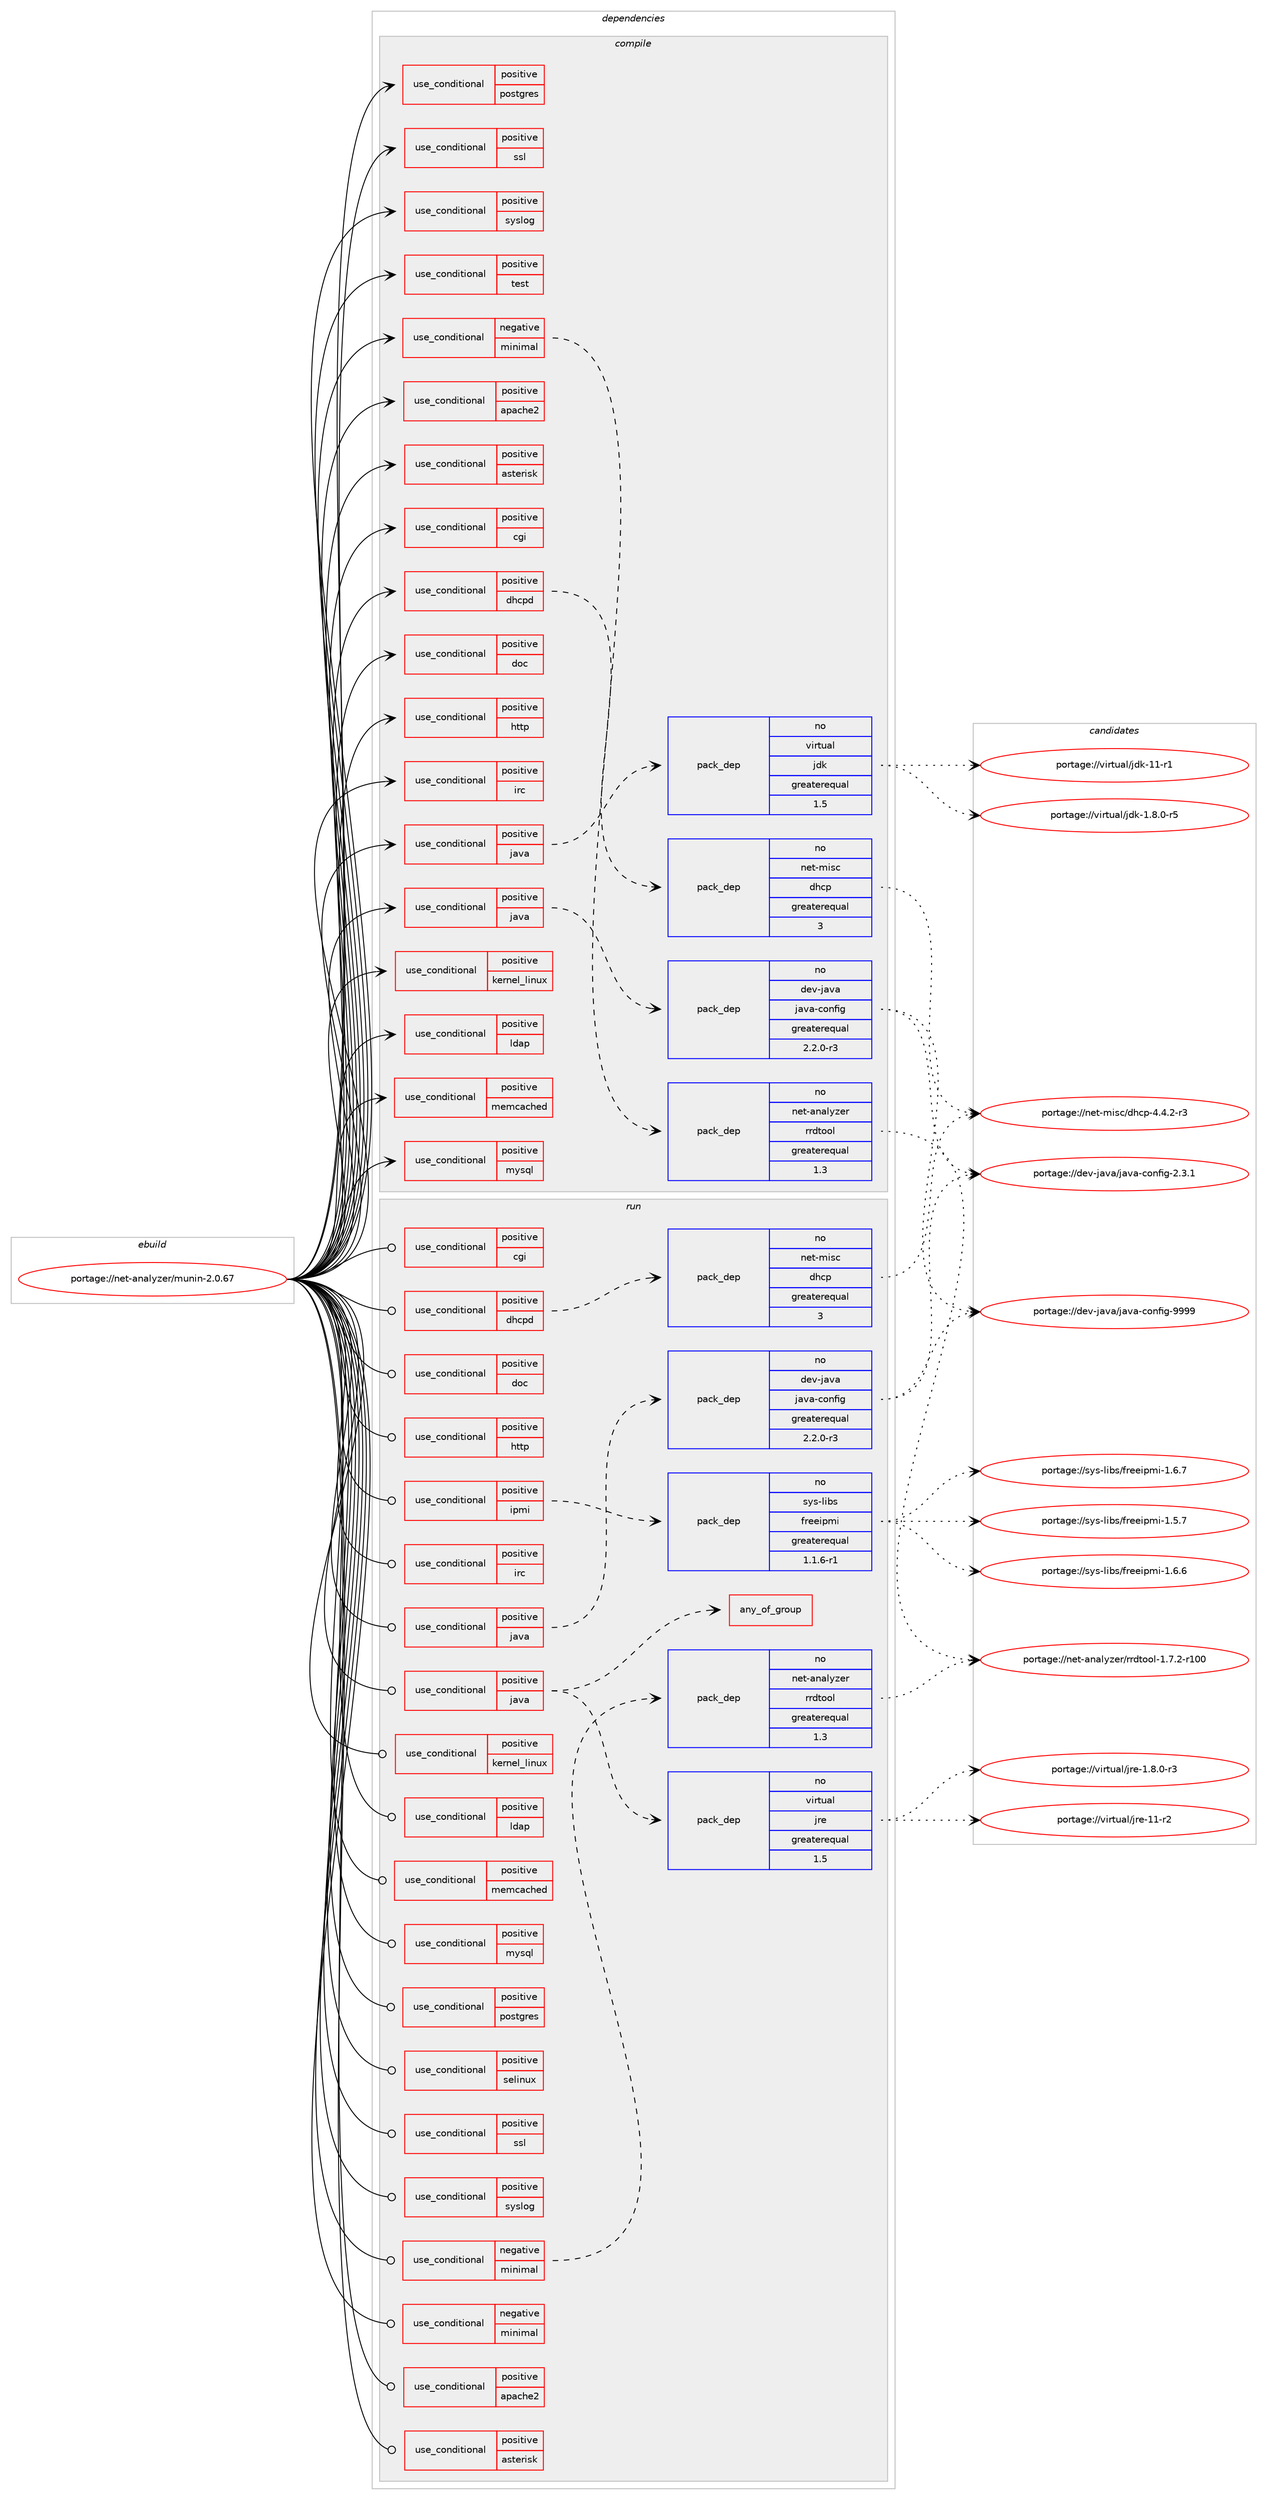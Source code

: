 digraph prolog {

# *************
# Graph options
# *************

newrank=true;
concentrate=true;
compound=true;
graph [rankdir=LR,fontname=Helvetica,fontsize=10,ranksep=1.5];#, ranksep=2.5, nodesep=0.2];
edge  [arrowhead=vee];
node  [fontname=Helvetica,fontsize=10];

# **********
# The ebuild
# **********

subgraph cluster_leftcol {
color=gray;
label=<<i>ebuild</i>>;
id [label="portage://net-analyzer/munin-2.0.67", color=red, width=4, href="../net-analyzer/munin-2.0.67.svg"];
}

# ****************
# The dependencies
# ****************

subgraph cluster_midcol {
color=gray;
label=<<i>dependencies</i>>;
subgraph cluster_compile {
fillcolor="#eeeeee";
style=filled;
label=<<i>compile</i>>;
subgraph cond13 {
dependency13 [label=<<TABLE BORDER="0" CELLBORDER="1" CELLSPACING="0" CELLPADDING="4"><TR><TD ROWSPAN="3" CELLPADDING="10">use_conditional</TD></TR><TR><TD>negative</TD></TR><TR><TD>minimal</TD></TR></TABLE>>, shape=none, color=red];
# *** BEGIN UNKNOWN DEPENDENCY TYPE (TODO) ***
# dependency13 -> package_dependency(portage://net-analyzer/munin-2.0.67,install,no,dev-perl,HTML-Template,none,[,,],[],[])
# *** END UNKNOWN DEPENDENCY TYPE (TODO) ***

# *** BEGIN UNKNOWN DEPENDENCY TYPE (TODO) ***
# dependency13 -> package_dependency(portage://net-analyzer/munin-2.0.67,install,no,dev-perl,IO-Socket-INET6,none,[,,],[],[])
# *** END UNKNOWN DEPENDENCY TYPE (TODO) ***

# *** BEGIN UNKNOWN DEPENDENCY TYPE (TODO) ***
# dependency13 -> package_dependency(portage://net-analyzer/munin-2.0.67,install,no,dev-perl,URI,none,[,,],[],[])
# *** END UNKNOWN DEPENDENCY TYPE (TODO) ***

subgraph pack1 {
dependency14 [label=<<TABLE BORDER="0" CELLBORDER="1" CELLSPACING="0" CELLPADDING="4" WIDTH="220"><TR><TD ROWSPAN="6" CELLPADDING="30">pack_dep</TD></TR><TR><TD WIDTH="110">no</TD></TR><TR><TD>net-analyzer</TD></TR><TR><TD>rrdtool</TD></TR><TR><TD>greaterequal</TD></TR><TR><TD>1.3</TD></TR></TABLE>>, shape=none, color=blue];
}
dependency13:e -> dependency14:w [weight=20,style="dashed",arrowhead="vee"];
# *** BEGIN UNKNOWN DEPENDENCY TYPE (TODO) ***
# dependency13 -> package_dependency(portage://net-analyzer/munin-2.0.67,install,no,virtual,ssh,none,[,,],[],[])
# *** END UNKNOWN DEPENDENCY TYPE (TODO) ***

}
id:e -> dependency13:w [weight=20,style="solid",arrowhead="vee"];
subgraph cond14 {
dependency15 [label=<<TABLE BORDER="0" CELLBORDER="1" CELLSPACING="0" CELLPADDING="4"><TR><TD ROWSPAN="3" CELLPADDING="10">use_conditional</TD></TR><TR><TD>positive</TD></TR><TR><TD>apache2</TD></TR></TABLE>>, shape=none, color=red];
# *** BEGIN UNKNOWN DEPENDENCY TYPE (TODO) ***
# dependency15 -> package_dependency(portage://net-analyzer/munin-2.0.67,install,no,www-servers,apache,none,[,,],[],[use(enable(apache2_modules_cgi),none),use(enable(apache2_modules_cgid),none),use(enable(apache2_modules_rewrite),none)])
# *** END UNKNOWN DEPENDENCY TYPE (TODO) ***

}
id:e -> dependency15:w [weight=20,style="solid",arrowhead="vee"];
subgraph cond15 {
dependency16 [label=<<TABLE BORDER="0" CELLBORDER="1" CELLSPACING="0" CELLPADDING="4"><TR><TD ROWSPAN="3" CELLPADDING="10">use_conditional</TD></TR><TR><TD>positive</TD></TR><TR><TD>asterisk</TD></TR></TABLE>>, shape=none, color=red];
# *** BEGIN UNKNOWN DEPENDENCY TYPE (TODO) ***
# dependency16 -> package_dependency(portage://net-analyzer/munin-2.0.67,install,no,dev-perl,Net-Telnet,none,[,,],[],[])
# *** END UNKNOWN DEPENDENCY TYPE (TODO) ***

}
id:e -> dependency16:w [weight=20,style="solid",arrowhead="vee"];
subgraph cond16 {
dependency17 [label=<<TABLE BORDER="0" CELLBORDER="1" CELLSPACING="0" CELLPADDING="4"><TR><TD ROWSPAN="3" CELLPADDING="10">use_conditional</TD></TR><TR><TD>positive</TD></TR><TR><TD>cgi</TD></TR></TABLE>>, shape=none, color=red];
# *** BEGIN UNKNOWN DEPENDENCY TYPE (TODO) ***
# dependency17 -> package_dependency(portage://net-analyzer/munin-2.0.67,install,no,dev-perl,FCGI,none,[,,],[],[])
# *** END UNKNOWN DEPENDENCY TYPE (TODO) ***

# *** BEGIN UNKNOWN DEPENDENCY TYPE (TODO) ***
# dependency17 -> package_dependency(portage://net-analyzer/munin-2.0.67,install,no,dev-perl,CGI-Fast,none,[,,],[],[])
# *** END UNKNOWN DEPENDENCY TYPE (TODO) ***

}
id:e -> dependency17:w [weight=20,style="solid",arrowhead="vee"];
subgraph cond17 {
dependency18 [label=<<TABLE BORDER="0" CELLBORDER="1" CELLSPACING="0" CELLPADDING="4"><TR><TD ROWSPAN="3" CELLPADDING="10">use_conditional</TD></TR><TR><TD>positive</TD></TR><TR><TD>dhcpd</TD></TR></TABLE>>, shape=none, color=red];
subgraph pack2 {
dependency19 [label=<<TABLE BORDER="0" CELLBORDER="1" CELLSPACING="0" CELLPADDING="4" WIDTH="220"><TR><TD ROWSPAN="6" CELLPADDING="30">pack_dep</TD></TR><TR><TD WIDTH="110">no</TD></TR><TR><TD>net-misc</TD></TR><TR><TD>dhcp</TD></TR><TR><TD>greaterequal</TD></TR><TR><TD>3</TD></TR></TABLE>>, shape=none, color=blue];
}
dependency18:e -> dependency19:w [weight=20,style="dashed",arrowhead="vee"];
# *** BEGIN UNKNOWN DEPENDENCY TYPE (TODO) ***
# dependency18 -> package_dependency(portage://net-analyzer/munin-2.0.67,install,no,dev-perl,Net-IP,none,[,,],[],[])
# *** END UNKNOWN DEPENDENCY TYPE (TODO) ***

# *** BEGIN UNKNOWN DEPENDENCY TYPE (TODO) ***
# dependency18 -> package_dependency(portage://net-analyzer/munin-2.0.67,install,no,dev-perl,HTTP-Date,none,[,,],[],[])
# *** END UNKNOWN DEPENDENCY TYPE (TODO) ***

}
id:e -> dependency18:w [weight=20,style="solid",arrowhead="vee"];
subgraph cond18 {
dependency20 [label=<<TABLE BORDER="0" CELLBORDER="1" CELLSPACING="0" CELLPADDING="4"><TR><TD ROWSPAN="3" CELLPADDING="10">use_conditional</TD></TR><TR><TD>positive</TD></TR><TR><TD>doc</TD></TR></TABLE>>, shape=none, color=red];
# *** BEGIN UNKNOWN DEPENDENCY TYPE (TODO) ***
# dependency20 -> package_dependency(portage://net-analyzer/munin-2.0.67,install,no,dev-python,sphinx,none,[,,],[],[])
# *** END UNKNOWN DEPENDENCY TYPE (TODO) ***

}
id:e -> dependency20:w [weight=20,style="solid",arrowhead="vee"];
subgraph cond19 {
dependency21 [label=<<TABLE BORDER="0" CELLBORDER="1" CELLSPACING="0" CELLPADDING="4"><TR><TD ROWSPAN="3" CELLPADDING="10">use_conditional</TD></TR><TR><TD>positive</TD></TR><TR><TD>http</TD></TR></TABLE>>, shape=none, color=red];
# *** BEGIN UNKNOWN DEPENDENCY TYPE (TODO) ***
# dependency21 -> package_dependency(portage://net-analyzer/munin-2.0.67,install,no,dev-perl,libwww-perl,none,[,,],[],[])
# *** END UNKNOWN DEPENDENCY TYPE (TODO) ***

}
id:e -> dependency21:w [weight=20,style="solid",arrowhead="vee"];
subgraph cond20 {
dependency22 [label=<<TABLE BORDER="0" CELLBORDER="1" CELLSPACING="0" CELLPADDING="4"><TR><TD ROWSPAN="3" CELLPADDING="10">use_conditional</TD></TR><TR><TD>positive</TD></TR><TR><TD>irc</TD></TR></TABLE>>, shape=none, color=red];
# *** BEGIN UNKNOWN DEPENDENCY TYPE (TODO) ***
# dependency22 -> package_dependency(portage://net-analyzer/munin-2.0.67,install,no,dev-perl,Net-IRC,none,[,,],[],[])
# *** END UNKNOWN DEPENDENCY TYPE (TODO) ***

}
id:e -> dependency22:w [weight=20,style="solid",arrowhead="vee"];
subgraph cond21 {
dependency23 [label=<<TABLE BORDER="0" CELLBORDER="1" CELLSPACING="0" CELLPADDING="4"><TR><TD ROWSPAN="3" CELLPADDING="10">use_conditional</TD></TR><TR><TD>positive</TD></TR><TR><TD>java</TD></TR></TABLE>>, shape=none, color=red];
subgraph pack3 {
dependency24 [label=<<TABLE BORDER="0" CELLBORDER="1" CELLSPACING="0" CELLPADDING="4" WIDTH="220"><TR><TD ROWSPAN="6" CELLPADDING="30">pack_dep</TD></TR><TR><TD WIDTH="110">no</TD></TR><TR><TD>dev-java</TD></TR><TR><TD>java-config</TD></TR><TR><TD>greaterequal</TD></TR><TR><TD>2.2.0-r3</TD></TR></TABLE>>, shape=none, color=blue];
}
dependency23:e -> dependency24:w [weight=20,style="dashed",arrowhead="vee"];
}
id:e -> dependency23:w [weight=20,style="solid",arrowhead="vee"];
subgraph cond22 {
dependency25 [label=<<TABLE BORDER="0" CELLBORDER="1" CELLSPACING="0" CELLPADDING="4"><TR><TD ROWSPAN="3" CELLPADDING="10">use_conditional</TD></TR><TR><TD>positive</TD></TR><TR><TD>java</TD></TR></TABLE>>, shape=none, color=red];
subgraph pack4 {
dependency26 [label=<<TABLE BORDER="0" CELLBORDER="1" CELLSPACING="0" CELLPADDING="4" WIDTH="220"><TR><TD ROWSPAN="6" CELLPADDING="30">pack_dep</TD></TR><TR><TD WIDTH="110">no</TD></TR><TR><TD>virtual</TD></TR><TR><TD>jdk</TD></TR><TR><TD>greaterequal</TD></TR><TR><TD>1.5</TD></TR></TABLE>>, shape=none, color=blue];
}
dependency25:e -> dependency26:w [weight=20,style="dashed",arrowhead="vee"];
}
id:e -> dependency25:w [weight=20,style="solid",arrowhead="vee"];
subgraph cond23 {
dependency27 [label=<<TABLE BORDER="0" CELLBORDER="1" CELLSPACING="0" CELLPADDING="4"><TR><TD ROWSPAN="3" CELLPADDING="10">use_conditional</TD></TR><TR><TD>positive</TD></TR><TR><TD>kernel_linux</TD></TR></TABLE>>, shape=none, color=red];
# *** BEGIN UNKNOWN DEPENDENCY TYPE (TODO) ***
# dependency27 -> package_dependency(portage://net-analyzer/munin-2.0.67,install,no,sys-process,procps,none,[,,],[],[])
# *** END UNKNOWN DEPENDENCY TYPE (TODO) ***

}
id:e -> dependency27:w [weight=20,style="solid",arrowhead="vee"];
subgraph cond24 {
dependency28 [label=<<TABLE BORDER="0" CELLBORDER="1" CELLSPACING="0" CELLPADDING="4"><TR><TD ROWSPAN="3" CELLPADDING="10">use_conditional</TD></TR><TR><TD>positive</TD></TR><TR><TD>ldap</TD></TR></TABLE>>, shape=none, color=red];
# *** BEGIN UNKNOWN DEPENDENCY TYPE (TODO) ***
# dependency28 -> package_dependency(portage://net-analyzer/munin-2.0.67,install,no,dev-perl,perl-ldap,none,[,,],[],[])
# *** END UNKNOWN DEPENDENCY TYPE (TODO) ***

}
id:e -> dependency28:w [weight=20,style="solid",arrowhead="vee"];
subgraph cond25 {
dependency29 [label=<<TABLE BORDER="0" CELLBORDER="1" CELLSPACING="0" CELLPADDING="4"><TR><TD ROWSPAN="3" CELLPADDING="10">use_conditional</TD></TR><TR><TD>positive</TD></TR><TR><TD>memcached</TD></TR></TABLE>>, shape=none, color=red];
# *** BEGIN UNKNOWN DEPENDENCY TYPE (TODO) ***
# dependency29 -> package_dependency(portage://net-analyzer/munin-2.0.67,install,no,dev-perl,Cache-Memcached,none,[,,],[],[])
# *** END UNKNOWN DEPENDENCY TYPE (TODO) ***

}
id:e -> dependency29:w [weight=20,style="solid",arrowhead="vee"];
subgraph cond26 {
dependency30 [label=<<TABLE BORDER="0" CELLBORDER="1" CELLSPACING="0" CELLPADDING="4"><TR><TD ROWSPAN="3" CELLPADDING="10">use_conditional</TD></TR><TR><TD>positive</TD></TR><TR><TD>mysql</TD></TR></TABLE>>, shape=none, color=red];
# *** BEGIN UNKNOWN DEPENDENCY TYPE (TODO) ***
# dependency30 -> package_dependency(portage://net-analyzer/munin-2.0.67,install,no,virtual,mysql,none,[,,],[],[])
# *** END UNKNOWN DEPENDENCY TYPE (TODO) ***

# *** BEGIN UNKNOWN DEPENDENCY TYPE (TODO) ***
# dependency30 -> package_dependency(portage://net-analyzer/munin-2.0.67,install,no,dev-perl,Cache-Cache,none,[,,],[],[])
# *** END UNKNOWN DEPENDENCY TYPE (TODO) ***

# *** BEGIN UNKNOWN DEPENDENCY TYPE (TODO) ***
# dependency30 -> package_dependency(portage://net-analyzer/munin-2.0.67,install,no,dev-perl,DBD-mysql,none,[,,],[],[])
# *** END UNKNOWN DEPENDENCY TYPE (TODO) ***

}
id:e -> dependency30:w [weight=20,style="solid",arrowhead="vee"];
subgraph cond27 {
dependency31 [label=<<TABLE BORDER="0" CELLBORDER="1" CELLSPACING="0" CELLPADDING="4"><TR><TD ROWSPAN="3" CELLPADDING="10">use_conditional</TD></TR><TR><TD>positive</TD></TR><TR><TD>postgres</TD></TR></TABLE>>, shape=none, color=red];
# *** BEGIN UNKNOWN DEPENDENCY TYPE (TODO) ***
# dependency31 -> package_dependency(portage://net-analyzer/munin-2.0.67,install,no,dev-perl,DBD-Pg,none,[,,],[],[])
# *** END UNKNOWN DEPENDENCY TYPE (TODO) ***

# *** BEGIN UNKNOWN DEPENDENCY TYPE (TODO) ***
# dependency31 -> package_dependency(portage://net-analyzer/munin-2.0.67,install,no,dev-db,postgresql,none,[,,],any_different_slot,[])
# *** END UNKNOWN DEPENDENCY TYPE (TODO) ***

}
id:e -> dependency31:w [weight=20,style="solid",arrowhead="vee"];
subgraph cond28 {
dependency32 [label=<<TABLE BORDER="0" CELLBORDER="1" CELLSPACING="0" CELLPADDING="4"><TR><TD ROWSPAN="3" CELLPADDING="10">use_conditional</TD></TR><TR><TD>positive</TD></TR><TR><TD>ssl</TD></TR></TABLE>>, shape=none, color=red];
# *** BEGIN UNKNOWN DEPENDENCY TYPE (TODO) ***
# dependency32 -> package_dependency(portage://net-analyzer/munin-2.0.67,install,no,dev-perl,Net-SSLeay,none,[,,],[],[])
# *** END UNKNOWN DEPENDENCY TYPE (TODO) ***

}
id:e -> dependency32:w [weight=20,style="solid",arrowhead="vee"];
subgraph cond29 {
dependency33 [label=<<TABLE BORDER="0" CELLBORDER="1" CELLSPACING="0" CELLPADDING="4"><TR><TD ROWSPAN="3" CELLPADDING="10">use_conditional</TD></TR><TR><TD>positive</TD></TR><TR><TD>syslog</TD></TR></TABLE>>, shape=none, color=red];
# *** BEGIN UNKNOWN DEPENDENCY TYPE (TODO) ***
# dependency33 -> package_dependency(portage://net-analyzer/munin-2.0.67,install,no,virtual,perl-Sys-Syslog,none,[,,],[],[])
# *** END UNKNOWN DEPENDENCY TYPE (TODO) ***

}
id:e -> dependency33:w [weight=20,style="solid",arrowhead="vee"];
subgraph cond30 {
dependency34 [label=<<TABLE BORDER="0" CELLBORDER="1" CELLSPACING="0" CELLPADDING="4"><TR><TD ROWSPAN="3" CELLPADDING="10">use_conditional</TD></TR><TR><TD>positive</TD></TR><TR><TD>test</TD></TR></TABLE>>, shape=none, color=red];
# *** BEGIN UNKNOWN DEPENDENCY TYPE (TODO) ***
# dependency34 -> package_dependency(portage://net-analyzer/munin-2.0.67,install,no,dev-perl,Test-Deep,none,[,,],[],[])
# *** END UNKNOWN DEPENDENCY TYPE (TODO) ***

# *** BEGIN UNKNOWN DEPENDENCY TYPE (TODO) ***
# dependency34 -> package_dependency(portage://net-analyzer/munin-2.0.67,install,no,dev-perl,Test-Exception,none,[,,],[],[])
# *** END UNKNOWN DEPENDENCY TYPE (TODO) ***

# *** BEGIN UNKNOWN DEPENDENCY TYPE (TODO) ***
# dependency34 -> package_dependency(portage://net-analyzer/munin-2.0.67,install,no,dev-perl,Test-LongString,none,[,,],[],[])
# *** END UNKNOWN DEPENDENCY TYPE (TODO) ***

# *** BEGIN UNKNOWN DEPENDENCY TYPE (TODO) ***
# dependency34 -> package_dependency(portage://net-analyzer/munin-2.0.67,install,no,dev-perl,Test-Differences,none,[,,],[],[])
# *** END UNKNOWN DEPENDENCY TYPE (TODO) ***

# *** BEGIN UNKNOWN DEPENDENCY TYPE (TODO) ***
# dependency34 -> package_dependency(portage://net-analyzer/munin-2.0.67,install,no,dev-perl,Test-MockModule,none,[,,],[],[])
# *** END UNKNOWN DEPENDENCY TYPE (TODO) ***

# *** BEGIN UNKNOWN DEPENDENCY TYPE (TODO) ***
# dependency34 -> package_dependency(portage://net-analyzer/munin-2.0.67,install,no,dev-perl,Test-MockObject,none,[,,],[],[])
# *** END UNKNOWN DEPENDENCY TYPE (TODO) ***

# *** BEGIN UNKNOWN DEPENDENCY TYPE (TODO) ***
# dependency34 -> package_dependency(portage://net-analyzer/munin-2.0.67,install,no,dev-perl,File-Slurp,none,[,,],[],[])
# *** END UNKNOWN DEPENDENCY TYPE (TODO) ***

# *** BEGIN UNKNOWN DEPENDENCY TYPE (TODO) ***
# dependency34 -> package_dependency(portage://net-analyzer/munin-2.0.67,install,no,dev-perl,IO-stringy,none,[,,],[],[])
# *** END UNKNOWN DEPENDENCY TYPE (TODO) ***

# *** BEGIN UNKNOWN DEPENDENCY TYPE (TODO) ***
# dependency34 -> package_dependency(portage://net-analyzer/munin-2.0.67,install,no,dev-perl,IO-Socket-INET6,none,[,,],[],[])
# *** END UNKNOWN DEPENDENCY TYPE (TODO) ***

}
id:e -> dependency34:w [weight=20,style="solid",arrowhead="vee"];
# *** BEGIN UNKNOWN DEPENDENCY TYPE (TODO) ***
# id -> package_dependency(portage://net-analyzer/munin-2.0.67,install,no,acct-group,munin,none,[,,],[],[])
# *** END UNKNOWN DEPENDENCY TYPE (TODO) ***

# *** BEGIN UNKNOWN DEPENDENCY TYPE (TODO) ***
# id -> package_dependency(portage://net-analyzer/munin-2.0.67,install,no,acct-user,munin,none,[,,],[],[])
# *** END UNKNOWN DEPENDENCY TYPE (TODO) ***

# *** BEGIN UNKNOWN DEPENDENCY TYPE (TODO) ***
# id -> package_dependency(portage://net-analyzer/munin-2.0.67,install,no,acct-user,munin-async,none,[,,],[],[])
# *** END UNKNOWN DEPENDENCY TYPE (TODO) ***

# *** BEGIN UNKNOWN DEPENDENCY TYPE (TODO) ***
# id -> package_dependency(portage://net-analyzer/munin-2.0.67,install,no,dev-lang,perl,none,[,,],any_same_slot,[use(enable(berkdb),none)])
# *** END UNKNOWN DEPENDENCY TYPE (TODO) ***

# *** BEGIN UNKNOWN DEPENDENCY TYPE (TODO) ***
# id -> package_dependency(portage://net-analyzer/munin-2.0.67,install,no,dev-perl,DBI,none,[,,],[],[])
# *** END UNKNOWN DEPENDENCY TYPE (TODO) ***

# *** BEGIN UNKNOWN DEPENDENCY TYPE (TODO) ***
# id -> package_dependency(portage://net-analyzer/munin-2.0.67,install,no,dev-perl,Date-Manip,none,[,,],[],[])
# *** END UNKNOWN DEPENDENCY TYPE (TODO) ***

# *** BEGIN UNKNOWN DEPENDENCY TYPE (TODO) ***
# id -> package_dependency(portage://net-analyzer/munin-2.0.67,install,no,dev-perl,File-Copy-Recursive,none,[,,],[],[])
# *** END UNKNOWN DEPENDENCY TYPE (TODO) ***

# *** BEGIN UNKNOWN DEPENDENCY TYPE (TODO) ***
# id -> package_dependency(portage://net-analyzer/munin-2.0.67,install,no,dev-perl,List-MoreUtils,none,[,,],[],[])
# *** END UNKNOWN DEPENDENCY TYPE (TODO) ***

# *** BEGIN UNKNOWN DEPENDENCY TYPE (TODO) ***
# id -> package_dependency(portage://net-analyzer/munin-2.0.67,install,no,dev-perl,Log-Log4perl,none,[,,],[],[])
# *** END UNKNOWN DEPENDENCY TYPE (TODO) ***

# *** BEGIN UNKNOWN DEPENDENCY TYPE (TODO) ***
# id -> package_dependency(portage://net-analyzer/munin-2.0.67,install,no,dev-perl,Module-Build,none,[,,],[],[])
# *** END UNKNOWN DEPENDENCY TYPE (TODO) ***

# *** BEGIN UNKNOWN DEPENDENCY TYPE (TODO) ***
# id -> package_dependency(portage://net-analyzer/munin-2.0.67,install,no,dev-perl,Net-CIDR,none,[,,],[],[])
# *** END UNKNOWN DEPENDENCY TYPE (TODO) ***

# *** BEGIN UNKNOWN DEPENDENCY TYPE (TODO) ***
# id -> package_dependency(portage://net-analyzer/munin-2.0.67,install,no,dev-perl,Net-DNS,none,[,,],[],[])
# *** END UNKNOWN DEPENDENCY TYPE (TODO) ***

# *** BEGIN UNKNOWN DEPENDENCY TYPE (TODO) ***
# id -> package_dependency(portage://net-analyzer/munin-2.0.67,install,no,dev-perl,Net-Netmask,none,[,,],[],[])
# *** END UNKNOWN DEPENDENCY TYPE (TODO) ***

# *** BEGIN UNKNOWN DEPENDENCY TYPE (TODO) ***
# id -> package_dependency(portage://net-analyzer/munin-2.0.67,install,no,dev-perl,Net-SNMP,none,[,,],[],[])
# *** END UNKNOWN DEPENDENCY TYPE (TODO) ***

# *** BEGIN UNKNOWN DEPENDENCY TYPE (TODO) ***
# id -> package_dependency(portage://net-analyzer/munin-2.0.67,install,no,dev-perl,Net-Server,none,[,,],[],[use(optenable(ipv6),negative)])
# *** END UNKNOWN DEPENDENCY TYPE (TODO) ***

# *** BEGIN UNKNOWN DEPENDENCY TYPE (TODO) ***
# id -> package_dependency(portage://net-analyzer/munin-2.0.67,install,no,virtual,perl-Digest-MD5,none,[,,],[],[])
# *** END UNKNOWN DEPENDENCY TYPE (TODO) ***

# *** BEGIN UNKNOWN DEPENDENCY TYPE (TODO) ***
# id -> package_dependency(portage://net-analyzer/munin-2.0.67,install,no,virtual,perl-Getopt-Long,none,[,,],[],[])
# *** END UNKNOWN DEPENDENCY TYPE (TODO) ***

# *** BEGIN UNKNOWN DEPENDENCY TYPE (TODO) ***
# id -> package_dependency(portage://net-analyzer/munin-2.0.67,install,no,virtual,perl-MIME-Base64,none,[,,],[],[])
# *** END UNKNOWN DEPENDENCY TYPE (TODO) ***

# *** BEGIN UNKNOWN DEPENDENCY TYPE (TODO) ***
# id -> package_dependency(portage://net-analyzer/munin-2.0.67,install,no,virtual,perl-Storable,none,[,,],[],[])
# *** END UNKNOWN DEPENDENCY TYPE (TODO) ***

# *** BEGIN UNKNOWN DEPENDENCY TYPE (TODO) ***
# id -> package_dependency(portage://net-analyzer/munin-2.0.67,install,no,virtual,perl-Text-Balanced,none,[,,],[],[])
# *** END UNKNOWN DEPENDENCY TYPE (TODO) ***

# *** BEGIN UNKNOWN DEPENDENCY TYPE (TODO) ***
# id -> package_dependency(portage://net-analyzer/munin-2.0.67,install,no,virtual,perl-Time-HiRes,none,[,,],[],[])
# *** END UNKNOWN DEPENDENCY TYPE (TODO) ***

}
subgraph cluster_compileandrun {
fillcolor="#eeeeee";
style=filled;
label=<<i>compile and run</i>>;
}
subgraph cluster_run {
fillcolor="#eeeeee";
style=filled;
label=<<i>run</i>>;
subgraph cond31 {
dependency35 [label=<<TABLE BORDER="0" CELLBORDER="1" CELLSPACING="0" CELLPADDING="4"><TR><TD ROWSPAN="3" CELLPADDING="10">use_conditional</TD></TR><TR><TD>negative</TD></TR><TR><TD>minimal</TD></TR></TABLE>>, shape=none, color=red];
# *** BEGIN UNKNOWN DEPENDENCY TYPE (TODO) ***
# dependency35 -> package_dependency(portage://net-analyzer/munin-2.0.67,run,no,dev-perl,HTML-Template,none,[,,],[],[])
# *** END UNKNOWN DEPENDENCY TYPE (TODO) ***

# *** BEGIN UNKNOWN DEPENDENCY TYPE (TODO) ***
# dependency35 -> package_dependency(portage://net-analyzer/munin-2.0.67,run,no,dev-perl,IO-Socket-INET6,none,[,,],[],[])
# *** END UNKNOWN DEPENDENCY TYPE (TODO) ***

# *** BEGIN UNKNOWN DEPENDENCY TYPE (TODO) ***
# dependency35 -> package_dependency(portage://net-analyzer/munin-2.0.67,run,no,dev-perl,URI,none,[,,],[],[])
# *** END UNKNOWN DEPENDENCY TYPE (TODO) ***

subgraph pack5 {
dependency36 [label=<<TABLE BORDER="0" CELLBORDER="1" CELLSPACING="0" CELLPADDING="4" WIDTH="220"><TR><TD ROWSPAN="6" CELLPADDING="30">pack_dep</TD></TR><TR><TD WIDTH="110">no</TD></TR><TR><TD>net-analyzer</TD></TR><TR><TD>rrdtool</TD></TR><TR><TD>greaterequal</TD></TR><TR><TD>1.3</TD></TR></TABLE>>, shape=none, color=blue];
}
dependency35:e -> dependency36:w [weight=20,style="dashed",arrowhead="vee"];
# *** BEGIN UNKNOWN DEPENDENCY TYPE (TODO) ***
# dependency35 -> package_dependency(portage://net-analyzer/munin-2.0.67,run,no,virtual,ssh,none,[,,],[],[])
# *** END UNKNOWN DEPENDENCY TYPE (TODO) ***

}
id:e -> dependency35:w [weight=20,style="solid",arrowhead="odot"];
subgraph cond32 {
dependency37 [label=<<TABLE BORDER="0" CELLBORDER="1" CELLSPACING="0" CELLPADDING="4"><TR><TD ROWSPAN="3" CELLPADDING="10">use_conditional</TD></TR><TR><TD>negative</TD></TR><TR><TD>minimal</TD></TR></TABLE>>, shape=none, color=red];
# *** BEGIN UNKNOWN DEPENDENCY TYPE (TODO) ***
# dependency37 -> package_dependency(portage://net-analyzer/munin-2.0.67,run,no,virtual,cron,none,[,,],[],[])
# *** END UNKNOWN DEPENDENCY TYPE (TODO) ***

# *** BEGIN UNKNOWN DEPENDENCY TYPE (TODO) ***
# dependency37 -> package_dependency(portage://net-analyzer/munin-2.0.67,run,no,media-fonts,dejavu,none,[,,],[],[])
# *** END UNKNOWN DEPENDENCY TYPE (TODO) ***

}
id:e -> dependency37:w [weight=20,style="solid",arrowhead="odot"];
subgraph cond33 {
dependency38 [label=<<TABLE BORDER="0" CELLBORDER="1" CELLSPACING="0" CELLPADDING="4"><TR><TD ROWSPAN="3" CELLPADDING="10">use_conditional</TD></TR><TR><TD>positive</TD></TR><TR><TD>apache2</TD></TR></TABLE>>, shape=none, color=red];
# *** BEGIN UNKNOWN DEPENDENCY TYPE (TODO) ***
# dependency38 -> package_dependency(portage://net-analyzer/munin-2.0.67,run,no,www-servers,apache,none,[,,],[],[use(enable(apache2_modules_cgi),none),use(enable(apache2_modules_cgid),none),use(enable(apache2_modules_rewrite),none)])
# *** END UNKNOWN DEPENDENCY TYPE (TODO) ***

}
id:e -> dependency38:w [weight=20,style="solid",arrowhead="odot"];
subgraph cond34 {
dependency39 [label=<<TABLE BORDER="0" CELLBORDER="1" CELLSPACING="0" CELLPADDING="4"><TR><TD ROWSPAN="3" CELLPADDING="10">use_conditional</TD></TR><TR><TD>positive</TD></TR><TR><TD>asterisk</TD></TR></TABLE>>, shape=none, color=red];
# *** BEGIN UNKNOWN DEPENDENCY TYPE (TODO) ***
# dependency39 -> package_dependency(portage://net-analyzer/munin-2.0.67,run,no,dev-perl,Net-Telnet,none,[,,],[],[])
# *** END UNKNOWN DEPENDENCY TYPE (TODO) ***

}
id:e -> dependency39:w [weight=20,style="solid",arrowhead="odot"];
subgraph cond35 {
dependency40 [label=<<TABLE BORDER="0" CELLBORDER="1" CELLSPACING="0" CELLPADDING="4"><TR><TD ROWSPAN="3" CELLPADDING="10">use_conditional</TD></TR><TR><TD>positive</TD></TR><TR><TD>cgi</TD></TR></TABLE>>, shape=none, color=red];
# *** BEGIN UNKNOWN DEPENDENCY TYPE (TODO) ***
# dependency40 -> package_dependency(portage://net-analyzer/munin-2.0.67,run,no,dev-perl,FCGI,none,[,,],[],[])
# *** END UNKNOWN DEPENDENCY TYPE (TODO) ***

# *** BEGIN UNKNOWN DEPENDENCY TYPE (TODO) ***
# dependency40 -> package_dependency(portage://net-analyzer/munin-2.0.67,run,no,dev-perl,CGI-Fast,none,[,,],[],[])
# *** END UNKNOWN DEPENDENCY TYPE (TODO) ***

}
id:e -> dependency40:w [weight=20,style="solid",arrowhead="odot"];
subgraph cond36 {
dependency41 [label=<<TABLE BORDER="0" CELLBORDER="1" CELLSPACING="0" CELLPADDING="4"><TR><TD ROWSPAN="3" CELLPADDING="10">use_conditional</TD></TR><TR><TD>positive</TD></TR><TR><TD>dhcpd</TD></TR></TABLE>>, shape=none, color=red];
subgraph pack6 {
dependency42 [label=<<TABLE BORDER="0" CELLBORDER="1" CELLSPACING="0" CELLPADDING="4" WIDTH="220"><TR><TD ROWSPAN="6" CELLPADDING="30">pack_dep</TD></TR><TR><TD WIDTH="110">no</TD></TR><TR><TD>net-misc</TD></TR><TR><TD>dhcp</TD></TR><TR><TD>greaterequal</TD></TR><TR><TD>3</TD></TR></TABLE>>, shape=none, color=blue];
}
dependency41:e -> dependency42:w [weight=20,style="dashed",arrowhead="vee"];
# *** BEGIN UNKNOWN DEPENDENCY TYPE (TODO) ***
# dependency41 -> package_dependency(portage://net-analyzer/munin-2.0.67,run,no,dev-perl,Net-IP,none,[,,],[],[])
# *** END UNKNOWN DEPENDENCY TYPE (TODO) ***

# *** BEGIN UNKNOWN DEPENDENCY TYPE (TODO) ***
# dependency41 -> package_dependency(portage://net-analyzer/munin-2.0.67,run,no,dev-perl,HTTP-Date,none,[,,],[],[])
# *** END UNKNOWN DEPENDENCY TYPE (TODO) ***

}
id:e -> dependency41:w [weight=20,style="solid",arrowhead="odot"];
subgraph cond37 {
dependency43 [label=<<TABLE BORDER="0" CELLBORDER="1" CELLSPACING="0" CELLPADDING="4"><TR><TD ROWSPAN="3" CELLPADDING="10">use_conditional</TD></TR><TR><TD>positive</TD></TR><TR><TD>doc</TD></TR></TABLE>>, shape=none, color=red];
# *** BEGIN UNKNOWN DEPENDENCY TYPE (TODO) ***
# dependency43 -> package_dependency(portage://net-analyzer/munin-2.0.67,run,no,dev-python,sphinx,none,[,,],[],[])
# *** END UNKNOWN DEPENDENCY TYPE (TODO) ***

}
id:e -> dependency43:w [weight=20,style="solid",arrowhead="odot"];
subgraph cond38 {
dependency44 [label=<<TABLE BORDER="0" CELLBORDER="1" CELLSPACING="0" CELLPADDING="4"><TR><TD ROWSPAN="3" CELLPADDING="10">use_conditional</TD></TR><TR><TD>positive</TD></TR><TR><TD>http</TD></TR></TABLE>>, shape=none, color=red];
# *** BEGIN UNKNOWN DEPENDENCY TYPE (TODO) ***
# dependency44 -> package_dependency(portage://net-analyzer/munin-2.0.67,run,no,dev-perl,libwww-perl,none,[,,],[],[])
# *** END UNKNOWN DEPENDENCY TYPE (TODO) ***

}
id:e -> dependency44:w [weight=20,style="solid",arrowhead="odot"];
subgraph cond39 {
dependency45 [label=<<TABLE BORDER="0" CELLBORDER="1" CELLSPACING="0" CELLPADDING="4"><TR><TD ROWSPAN="3" CELLPADDING="10">use_conditional</TD></TR><TR><TD>positive</TD></TR><TR><TD>ipmi</TD></TR></TABLE>>, shape=none, color=red];
subgraph pack7 {
dependency46 [label=<<TABLE BORDER="0" CELLBORDER="1" CELLSPACING="0" CELLPADDING="4" WIDTH="220"><TR><TD ROWSPAN="6" CELLPADDING="30">pack_dep</TD></TR><TR><TD WIDTH="110">no</TD></TR><TR><TD>sys-libs</TD></TR><TR><TD>freeipmi</TD></TR><TR><TD>greaterequal</TD></TR><TR><TD>1.1.6-r1</TD></TR></TABLE>>, shape=none, color=blue];
}
dependency45:e -> dependency46:w [weight=20,style="dashed",arrowhead="vee"];
}
id:e -> dependency45:w [weight=20,style="solid",arrowhead="odot"];
subgraph cond40 {
dependency47 [label=<<TABLE BORDER="0" CELLBORDER="1" CELLSPACING="0" CELLPADDING="4"><TR><TD ROWSPAN="3" CELLPADDING="10">use_conditional</TD></TR><TR><TD>positive</TD></TR><TR><TD>irc</TD></TR></TABLE>>, shape=none, color=red];
# *** BEGIN UNKNOWN DEPENDENCY TYPE (TODO) ***
# dependency47 -> package_dependency(portage://net-analyzer/munin-2.0.67,run,no,dev-perl,Net-IRC,none,[,,],[],[])
# *** END UNKNOWN DEPENDENCY TYPE (TODO) ***

}
id:e -> dependency47:w [weight=20,style="solid",arrowhead="odot"];
subgraph cond41 {
dependency48 [label=<<TABLE BORDER="0" CELLBORDER="1" CELLSPACING="0" CELLPADDING="4"><TR><TD ROWSPAN="3" CELLPADDING="10">use_conditional</TD></TR><TR><TD>positive</TD></TR><TR><TD>java</TD></TR></TABLE>>, shape=none, color=red];
subgraph pack8 {
dependency49 [label=<<TABLE BORDER="0" CELLBORDER="1" CELLSPACING="0" CELLPADDING="4" WIDTH="220"><TR><TD ROWSPAN="6" CELLPADDING="30">pack_dep</TD></TR><TR><TD WIDTH="110">no</TD></TR><TR><TD>dev-java</TD></TR><TR><TD>java-config</TD></TR><TR><TD>greaterequal</TD></TR><TR><TD>2.2.0-r3</TD></TR></TABLE>>, shape=none, color=blue];
}
dependency48:e -> dependency49:w [weight=20,style="dashed",arrowhead="vee"];
}
id:e -> dependency48:w [weight=20,style="solid",arrowhead="odot"];
subgraph cond42 {
dependency50 [label=<<TABLE BORDER="0" CELLBORDER="1" CELLSPACING="0" CELLPADDING="4"><TR><TD ROWSPAN="3" CELLPADDING="10">use_conditional</TD></TR><TR><TD>positive</TD></TR><TR><TD>java</TD></TR></TABLE>>, shape=none, color=red];
subgraph pack9 {
dependency51 [label=<<TABLE BORDER="0" CELLBORDER="1" CELLSPACING="0" CELLPADDING="4" WIDTH="220"><TR><TD ROWSPAN="6" CELLPADDING="30">pack_dep</TD></TR><TR><TD WIDTH="110">no</TD></TR><TR><TD>virtual</TD></TR><TR><TD>jre</TD></TR><TR><TD>greaterequal</TD></TR><TR><TD>1.5</TD></TR></TABLE>>, shape=none, color=blue];
}
dependency50:e -> dependency51:w [weight=20,style="dashed",arrowhead="vee"];
subgraph any1 {
dependency52 [label=<<TABLE BORDER="0" CELLBORDER="1" CELLSPACING="0" CELLPADDING="4"><TR><TD CELLPADDING="10">any_of_group</TD></TR></TABLE>>, shape=none, color=red];# *** BEGIN UNKNOWN DEPENDENCY TYPE (TODO) ***
# dependency52 -> package_dependency(portage://net-analyzer/munin-2.0.67,run,no,net-analyzer,netcat,none,[,,],[],[])
# *** END UNKNOWN DEPENDENCY TYPE (TODO) ***

# *** BEGIN UNKNOWN DEPENDENCY TYPE (TODO) ***
# dependency52 -> package_dependency(portage://net-analyzer/munin-2.0.67,run,no,net-analyzer,openbsd-netcat,none,[,,],[],[])
# *** END UNKNOWN DEPENDENCY TYPE (TODO) ***

}
dependency50:e -> dependency52:w [weight=20,style="dashed",arrowhead="vee"];
}
id:e -> dependency50:w [weight=20,style="solid",arrowhead="odot"];
subgraph cond43 {
dependency53 [label=<<TABLE BORDER="0" CELLBORDER="1" CELLSPACING="0" CELLPADDING="4"><TR><TD ROWSPAN="3" CELLPADDING="10">use_conditional</TD></TR><TR><TD>positive</TD></TR><TR><TD>kernel_linux</TD></TR></TABLE>>, shape=none, color=red];
# *** BEGIN UNKNOWN DEPENDENCY TYPE (TODO) ***
# dependency53 -> package_dependency(portage://net-analyzer/munin-2.0.67,run,no,sys-process,procps,none,[,,],[],[])
# *** END UNKNOWN DEPENDENCY TYPE (TODO) ***

}
id:e -> dependency53:w [weight=20,style="solid",arrowhead="odot"];
subgraph cond44 {
dependency54 [label=<<TABLE BORDER="0" CELLBORDER="1" CELLSPACING="0" CELLPADDING="4"><TR><TD ROWSPAN="3" CELLPADDING="10">use_conditional</TD></TR><TR><TD>positive</TD></TR><TR><TD>ldap</TD></TR></TABLE>>, shape=none, color=red];
# *** BEGIN UNKNOWN DEPENDENCY TYPE (TODO) ***
# dependency54 -> package_dependency(portage://net-analyzer/munin-2.0.67,run,no,dev-perl,perl-ldap,none,[,,],[],[])
# *** END UNKNOWN DEPENDENCY TYPE (TODO) ***

}
id:e -> dependency54:w [weight=20,style="solid",arrowhead="odot"];
subgraph cond45 {
dependency55 [label=<<TABLE BORDER="0" CELLBORDER="1" CELLSPACING="0" CELLPADDING="4"><TR><TD ROWSPAN="3" CELLPADDING="10">use_conditional</TD></TR><TR><TD>positive</TD></TR><TR><TD>memcached</TD></TR></TABLE>>, shape=none, color=red];
# *** BEGIN UNKNOWN DEPENDENCY TYPE (TODO) ***
# dependency55 -> package_dependency(portage://net-analyzer/munin-2.0.67,run,no,dev-perl,Cache-Memcached,none,[,,],[],[])
# *** END UNKNOWN DEPENDENCY TYPE (TODO) ***

}
id:e -> dependency55:w [weight=20,style="solid",arrowhead="odot"];
subgraph cond46 {
dependency56 [label=<<TABLE BORDER="0" CELLBORDER="1" CELLSPACING="0" CELLPADDING="4"><TR><TD ROWSPAN="3" CELLPADDING="10">use_conditional</TD></TR><TR><TD>positive</TD></TR><TR><TD>mysql</TD></TR></TABLE>>, shape=none, color=red];
# *** BEGIN UNKNOWN DEPENDENCY TYPE (TODO) ***
# dependency56 -> package_dependency(portage://net-analyzer/munin-2.0.67,run,no,virtual,mysql,none,[,,],[],[])
# *** END UNKNOWN DEPENDENCY TYPE (TODO) ***

# *** BEGIN UNKNOWN DEPENDENCY TYPE (TODO) ***
# dependency56 -> package_dependency(portage://net-analyzer/munin-2.0.67,run,no,dev-perl,Cache-Cache,none,[,,],[],[])
# *** END UNKNOWN DEPENDENCY TYPE (TODO) ***

# *** BEGIN UNKNOWN DEPENDENCY TYPE (TODO) ***
# dependency56 -> package_dependency(portage://net-analyzer/munin-2.0.67,run,no,dev-perl,DBD-mysql,none,[,,],[],[])
# *** END UNKNOWN DEPENDENCY TYPE (TODO) ***

}
id:e -> dependency56:w [weight=20,style="solid",arrowhead="odot"];
subgraph cond47 {
dependency57 [label=<<TABLE BORDER="0" CELLBORDER="1" CELLSPACING="0" CELLPADDING="4"><TR><TD ROWSPAN="3" CELLPADDING="10">use_conditional</TD></TR><TR><TD>positive</TD></TR><TR><TD>postgres</TD></TR></TABLE>>, shape=none, color=red];
# *** BEGIN UNKNOWN DEPENDENCY TYPE (TODO) ***
# dependency57 -> package_dependency(portage://net-analyzer/munin-2.0.67,run,no,dev-perl,DBD-Pg,none,[,,],[],[])
# *** END UNKNOWN DEPENDENCY TYPE (TODO) ***

# *** BEGIN UNKNOWN DEPENDENCY TYPE (TODO) ***
# dependency57 -> package_dependency(portage://net-analyzer/munin-2.0.67,run,no,dev-db,postgresql,none,[,,],any_different_slot,[])
# *** END UNKNOWN DEPENDENCY TYPE (TODO) ***

}
id:e -> dependency57:w [weight=20,style="solid",arrowhead="odot"];
subgraph cond48 {
dependency58 [label=<<TABLE BORDER="0" CELLBORDER="1" CELLSPACING="0" CELLPADDING="4"><TR><TD ROWSPAN="3" CELLPADDING="10">use_conditional</TD></TR><TR><TD>positive</TD></TR><TR><TD>selinux</TD></TR></TABLE>>, shape=none, color=red];
# *** BEGIN UNKNOWN DEPENDENCY TYPE (TODO) ***
# dependency58 -> package_dependency(portage://net-analyzer/munin-2.0.67,run,no,sec-policy,selinux-munin,none,[,,],[],[])
# *** END UNKNOWN DEPENDENCY TYPE (TODO) ***

}
id:e -> dependency58:w [weight=20,style="solid",arrowhead="odot"];
subgraph cond49 {
dependency59 [label=<<TABLE BORDER="0" CELLBORDER="1" CELLSPACING="0" CELLPADDING="4"><TR><TD ROWSPAN="3" CELLPADDING="10">use_conditional</TD></TR><TR><TD>positive</TD></TR><TR><TD>ssl</TD></TR></TABLE>>, shape=none, color=red];
# *** BEGIN UNKNOWN DEPENDENCY TYPE (TODO) ***
# dependency59 -> package_dependency(portage://net-analyzer/munin-2.0.67,run,no,dev-perl,Net-SSLeay,none,[,,],[],[])
# *** END UNKNOWN DEPENDENCY TYPE (TODO) ***

}
id:e -> dependency59:w [weight=20,style="solid",arrowhead="odot"];
subgraph cond50 {
dependency60 [label=<<TABLE BORDER="0" CELLBORDER="1" CELLSPACING="0" CELLPADDING="4"><TR><TD ROWSPAN="3" CELLPADDING="10">use_conditional</TD></TR><TR><TD>positive</TD></TR><TR><TD>syslog</TD></TR></TABLE>>, shape=none, color=red];
# *** BEGIN UNKNOWN DEPENDENCY TYPE (TODO) ***
# dependency60 -> package_dependency(portage://net-analyzer/munin-2.0.67,run,no,virtual,perl-Sys-Syslog,none,[,,],[],[])
# *** END UNKNOWN DEPENDENCY TYPE (TODO) ***

}
id:e -> dependency60:w [weight=20,style="solid",arrowhead="odot"];
# *** BEGIN UNKNOWN DEPENDENCY TYPE (TODO) ***
# id -> package_dependency(portage://net-analyzer/munin-2.0.67,run,no,acct-group,munin,none,[,,],[],[])
# *** END UNKNOWN DEPENDENCY TYPE (TODO) ***

# *** BEGIN UNKNOWN DEPENDENCY TYPE (TODO) ***
# id -> package_dependency(portage://net-analyzer/munin-2.0.67,run,no,acct-user,munin,none,[,,],[],[])
# *** END UNKNOWN DEPENDENCY TYPE (TODO) ***

# *** BEGIN UNKNOWN DEPENDENCY TYPE (TODO) ***
# id -> package_dependency(portage://net-analyzer/munin-2.0.67,run,no,acct-user,munin-async,none,[,,],[],[])
# *** END UNKNOWN DEPENDENCY TYPE (TODO) ***

# *** BEGIN UNKNOWN DEPENDENCY TYPE (TODO) ***
# id -> package_dependency(portage://net-analyzer/munin-2.0.67,run,no,dev-lang,perl,none,[,,],any_same_slot,[use(enable(berkdb),none)])
# *** END UNKNOWN DEPENDENCY TYPE (TODO) ***

# *** BEGIN UNKNOWN DEPENDENCY TYPE (TODO) ***
# id -> package_dependency(portage://net-analyzer/munin-2.0.67,run,no,dev-perl,DBI,none,[,,],[],[])
# *** END UNKNOWN DEPENDENCY TYPE (TODO) ***

# *** BEGIN UNKNOWN DEPENDENCY TYPE (TODO) ***
# id -> package_dependency(portage://net-analyzer/munin-2.0.67,run,no,dev-perl,Date-Manip,none,[,,],[],[])
# *** END UNKNOWN DEPENDENCY TYPE (TODO) ***

# *** BEGIN UNKNOWN DEPENDENCY TYPE (TODO) ***
# id -> package_dependency(portage://net-analyzer/munin-2.0.67,run,no,dev-perl,File-Copy-Recursive,none,[,,],[],[])
# *** END UNKNOWN DEPENDENCY TYPE (TODO) ***

# *** BEGIN UNKNOWN DEPENDENCY TYPE (TODO) ***
# id -> package_dependency(portage://net-analyzer/munin-2.0.67,run,no,dev-perl,List-MoreUtils,none,[,,],[],[])
# *** END UNKNOWN DEPENDENCY TYPE (TODO) ***

# *** BEGIN UNKNOWN DEPENDENCY TYPE (TODO) ***
# id -> package_dependency(portage://net-analyzer/munin-2.0.67,run,no,dev-perl,Log-Log4perl,none,[,,],[],[])
# *** END UNKNOWN DEPENDENCY TYPE (TODO) ***

# *** BEGIN UNKNOWN DEPENDENCY TYPE (TODO) ***
# id -> package_dependency(portage://net-analyzer/munin-2.0.67,run,no,dev-perl,Net-CIDR,none,[,,],[],[])
# *** END UNKNOWN DEPENDENCY TYPE (TODO) ***

# *** BEGIN UNKNOWN DEPENDENCY TYPE (TODO) ***
# id -> package_dependency(portage://net-analyzer/munin-2.0.67,run,no,dev-perl,Net-DNS,none,[,,],[],[])
# *** END UNKNOWN DEPENDENCY TYPE (TODO) ***

# *** BEGIN UNKNOWN DEPENDENCY TYPE (TODO) ***
# id -> package_dependency(portage://net-analyzer/munin-2.0.67,run,no,dev-perl,Net-Netmask,none,[,,],[],[])
# *** END UNKNOWN DEPENDENCY TYPE (TODO) ***

# *** BEGIN UNKNOWN DEPENDENCY TYPE (TODO) ***
# id -> package_dependency(portage://net-analyzer/munin-2.0.67,run,no,dev-perl,Net-SNMP,none,[,,],[],[])
# *** END UNKNOWN DEPENDENCY TYPE (TODO) ***

# *** BEGIN UNKNOWN DEPENDENCY TYPE (TODO) ***
# id -> package_dependency(portage://net-analyzer/munin-2.0.67,run,no,dev-perl,Net-Server,none,[,,],[],[use(optenable(ipv6),negative)])
# *** END UNKNOWN DEPENDENCY TYPE (TODO) ***

# *** BEGIN UNKNOWN DEPENDENCY TYPE (TODO) ***
# id -> package_dependency(portage://net-analyzer/munin-2.0.67,run,no,virtual,awk,none,[,,],[],[])
# *** END UNKNOWN DEPENDENCY TYPE (TODO) ***

# *** BEGIN UNKNOWN DEPENDENCY TYPE (TODO) ***
# id -> package_dependency(portage://net-analyzer/munin-2.0.67,run,no,virtual,perl-Digest-MD5,none,[,,],[],[])
# *** END UNKNOWN DEPENDENCY TYPE (TODO) ***

# *** BEGIN UNKNOWN DEPENDENCY TYPE (TODO) ***
# id -> package_dependency(portage://net-analyzer/munin-2.0.67,run,no,virtual,perl-Getopt-Long,none,[,,],[],[])
# *** END UNKNOWN DEPENDENCY TYPE (TODO) ***

# *** BEGIN UNKNOWN DEPENDENCY TYPE (TODO) ***
# id -> package_dependency(portage://net-analyzer/munin-2.0.67,run,no,virtual,perl-MIME-Base64,none,[,,],[],[])
# *** END UNKNOWN DEPENDENCY TYPE (TODO) ***

# *** BEGIN UNKNOWN DEPENDENCY TYPE (TODO) ***
# id -> package_dependency(portage://net-analyzer/munin-2.0.67,run,no,virtual,perl-Storable,none,[,,],[],[])
# *** END UNKNOWN DEPENDENCY TYPE (TODO) ***

# *** BEGIN UNKNOWN DEPENDENCY TYPE (TODO) ***
# id -> package_dependency(portage://net-analyzer/munin-2.0.67,run,no,virtual,perl-Text-Balanced,none,[,,],[],[])
# *** END UNKNOWN DEPENDENCY TYPE (TODO) ***

# *** BEGIN UNKNOWN DEPENDENCY TYPE (TODO) ***
# id -> package_dependency(portage://net-analyzer/munin-2.0.67,run,no,virtual,perl-Time-HiRes,none,[,,],[],[])
# *** END UNKNOWN DEPENDENCY TYPE (TODO) ***

}
}

# **************
# The candidates
# **************

subgraph cluster_choices {
rank=same;
color=gray;
label=<<i>candidates</i>>;

subgraph choice1 {
color=black;
nodesep=1;
choice1101011164597110971081211221011144711411410011611111110845494655465045114494848 [label="portage://net-analyzer/rrdtool-1.7.2-r100", color=red, width=4,href="../net-analyzer/rrdtool-1.7.2-r100.svg"];
dependency14:e -> choice1101011164597110971081211221011144711411410011611111110845494655465045114494848:w [style=dotted,weight="100"];
}
subgraph choice2 {
color=black;
nodesep=1;
choice110101116451091051159947100104991124552465246504511451 [label="portage://net-misc/dhcp-4.4.2-r3", color=red, width=4,href="../net-misc/dhcp-4.4.2-r3.svg"];
dependency19:e -> choice110101116451091051159947100104991124552465246504511451:w [style=dotted,weight="100"];
}
subgraph choice3 {
color=black;
nodesep=1;
choice1001011184510697118974710697118974599111110102105103455046514649 [label="portage://dev-java/java-config-2.3.1", color=red, width=4,href="../dev-java/java-config-2.3.1.svg"];
choice10010111845106971189747106971189745991111101021051034557575757 [label="portage://dev-java/java-config-9999", color=red, width=4,href="../dev-java/java-config-9999.svg"];
dependency24:e -> choice1001011184510697118974710697118974599111110102105103455046514649:w [style=dotted,weight="100"];
dependency24:e -> choice10010111845106971189747106971189745991111101021051034557575757:w [style=dotted,weight="100"];
}
subgraph choice4 {
color=black;
nodesep=1;
choice11810511411611797108471061001074549465646484511453 [label="portage://virtual/jdk-1.8.0-r5", color=red, width=4,href="../virtual/jdk-1.8.0-r5.svg"];
choice11810511411611797108471061001074549494511449 [label="portage://virtual/jdk-11-r1", color=red, width=4,href="../virtual/jdk-11-r1.svg"];
dependency26:e -> choice11810511411611797108471061001074549465646484511453:w [style=dotted,weight="100"];
dependency26:e -> choice11810511411611797108471061001074549494511449:w [style=dotted,weight="100"];
}
subgraph choice5 {
color=black;
nodesep=1;
choice1101011164597110971081211221011144711411410011611111110845494655465045114494848 [label="portage://net-analyzer/rrdtool-1.7.2-r100", color=red, width=4,href="../net-analyzer/rrdtool-1.7.2-r100.svg"];
dependency36:e -> choice1101011164597110971081211221011144711411410011611111110845494655465045114494848:w [style=dotted,weight="100"];
}
subgraph choice6 {
color=black;
nodesep=1;
choice110101116451091051159947100104991124552465246504511451 [label="portage://net-misc/dhcp-4.4.2-r3", color=red, width=4,href="../net-misc/dhcp-4.4.2-r3.svg"];
dependency42:e -> choice110101116451091051159947100104991124552465246504511451:w [style=dotted,weight="100"];
}
subgraph choice7 {
color=black;
nodesep=1;
choice115121115451081059811547102114101101105112109105454946534655 [label="portage://sys-libs/freeipmi-1.5.7", color=red, width=4,href="../sys-libs/freeipmi-1.5.7.svg"];
choice115121115451081059811547102114101101105112109105454946544654 [label="portage://sys-libs/freeipmi-1.6.6", color=red, width=4,href="../sys-libs/freeipmi-1.6.6.svg"];
choice115121115451081059811547102114101101105112109105454946544655 [label="portage://sys-libs/freeipmi-1.6.7", color=red, width=4,href="../sys-libs/freeipmi-1.6.7.svg"];
dependency46:e -> choice115121115451081059811547102114101101105112109105454946534655:w [style=dotted,weight="100"];
dependency46:e -> choice115121115451081059811547102114101101105112109105454946544654:w [style=dotted,weight="100"];
dependency46:e -> choice115121115451081059811547102114101101105112109105454946544655:w [style=dotted,weight="100"];
}
subgraph choice8 {
color=black;
nodesep=1;
choice1001011184510697118974710697118974599111110102105103455046514649 [label="portage://dev-java/java-config-2.3.1", color=red, width=4,href="../dev-java/java-config-2.3.1.svg"];
choice10010111845106971189747106971189745991111101021051034557575757 [label="portage://dev-java/java-config-9999", color=red, width=4,href="../dev-java/java-config-9999.svg"];
dependency49:e -> choice1001011184510697118974710697118974599111110102105103455046514649:w [style=dotted,weight="100"];
dependency49:e -> choice10010111845106971189747106971189745991111101021051034557575757:w [style=dotted,weight="100"];
}
subgraph choice9 {
color=black;
nodesep=1;
choice11810511411611797108471061141014549465646484511451 [label="portage://virtual/jre-1.8.0-r3", color=red, width=4,href="../virtual/jre-1.8.0-r3.svg"];
choice11810511411611797108471061141014549494511450 [label="portage://virtual/jre-11-r2", color=red, width=4,href="../virtual/jre-11-r2.svg"];
dependency51:e -> choice11810511411611797108471061141014549465646484511451:w [style=dotted,weight="100"];
dependency51:e -> choice11810511411611797108471061141014549494511450:w [style=dotted,weight="100"];
}
}

}
